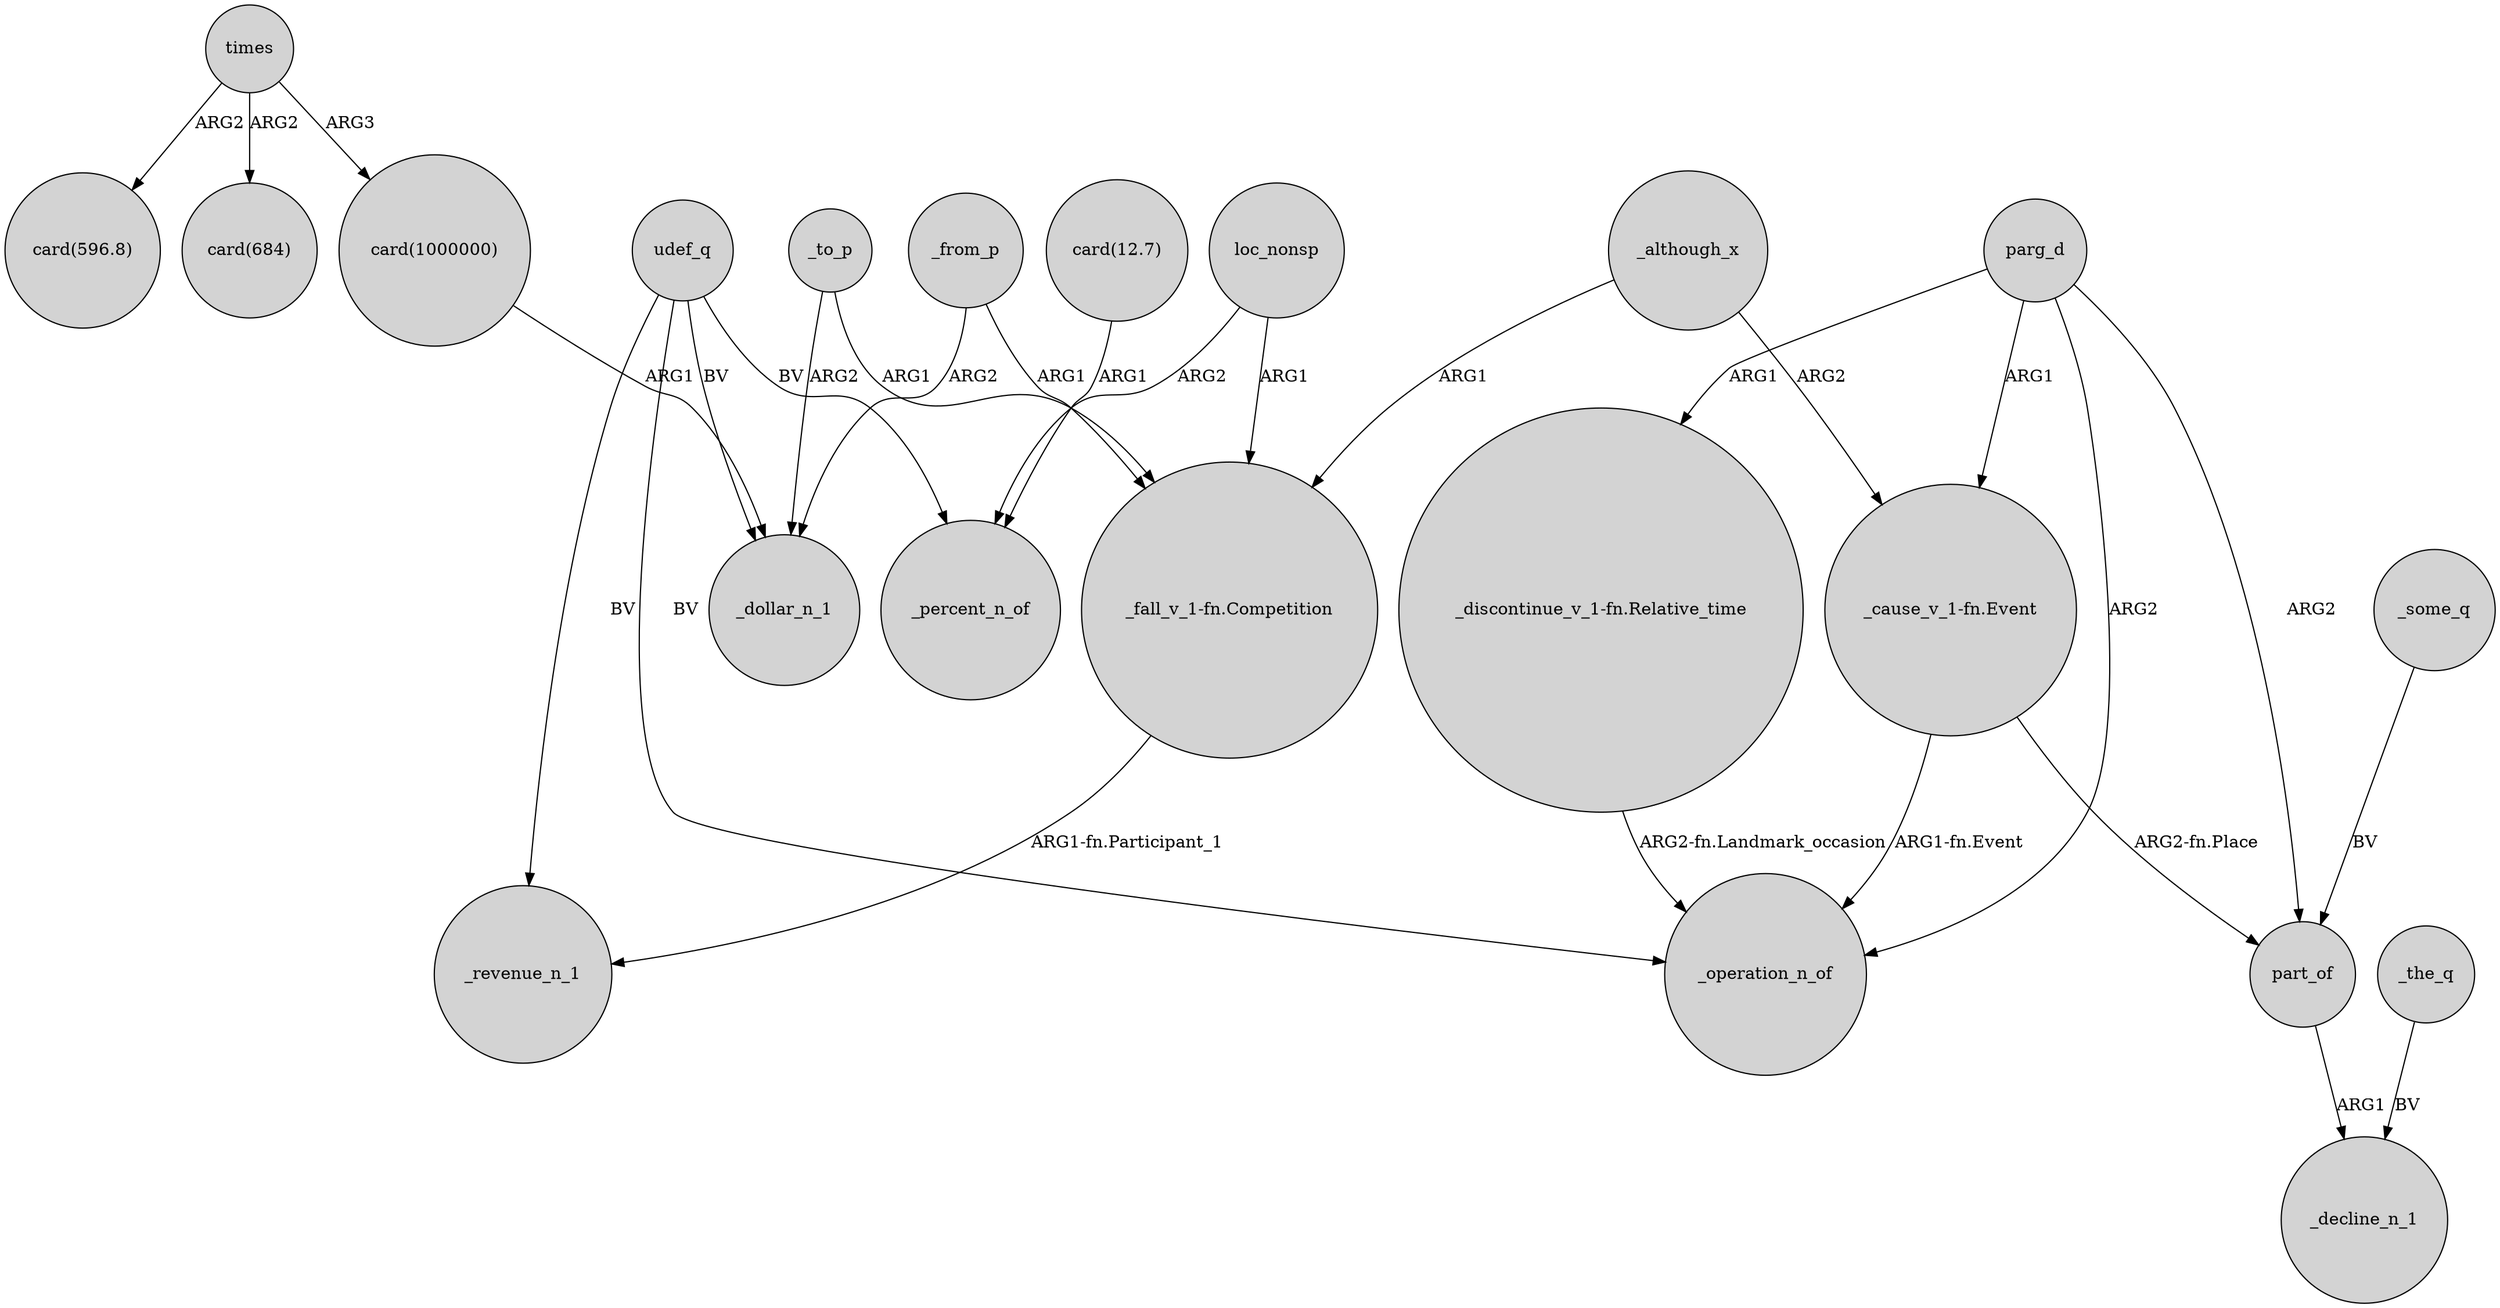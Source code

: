 digraph {
	node [shape=circle style=filled]
	times -> "card(596.8)" [label=ARG2]
	_to_p -> "_fall_v_1-fn.Competition" [label=ARG1]
	"_fall_v_1-fn.Competition" -> _revenue_n_1 [label="ARG1-fn.Participant_1"]
	times -> "card(684)" [label=ARG2]
	loc_nonsp -> "_fall_v_1-fn.Competition" [label=ARG1]
	times -> "card(1000000)" [label=ARG3]
	_to_p -> _dollar_n_1 [label=ARG2]
	parg_d -> "_discontinue_v_1-fn.Relative_time" [label=ARG1]
	"_discontinue_v_1-fn.Relative_time" -> _operation_n_of [label="ARG2-fn.Landmark_occasion"]
	udef_q -> _revenue_n_1 [label=BV]
	parg_d -> part_of [label=ARG2]
	_from_p -> "_fall_v_1-fn.Competition" [label=ARG1]
	udef_q -> _percent_n_of [label=BV]
	udef_q -> _operation_n_of [label=BV]
	udef_q -> _dollar_n_1 [label=BV]
	"card(1000000)" -> _dollar_n_1 [label=ARG1]
	"_cause_v_1-fn.Event" -> _operation_n_of [label="ARG1-fn.Event"]
	_some_q -> part_of [label=BV]
	"_cause_v_1-fn.Event" -> part_of [label="ARG2-fn.Place"]
	part_of -> _decline_n_1 [label=ARG1]
	_although_x -> "_fall_v_1-fn.Competition" [label=ARG1]
	_although_x -> "_cause_v_1-fn.Event" [label=ARG2]
	parg_d -> "_cause_v_1-fn.Event" [label=ARG1]
	_the_q -> _decline_n_1 [label=BV]
	parg_d -> _operation_n_of [label=ARG2]
	_from_p -> _dollar_n_1 [label=ARG2]
	"card(12.7)" -> _percent_n_of [label=ARG1]
	loc_nonsp -> _percent_n_of [label=ARG2]
}
